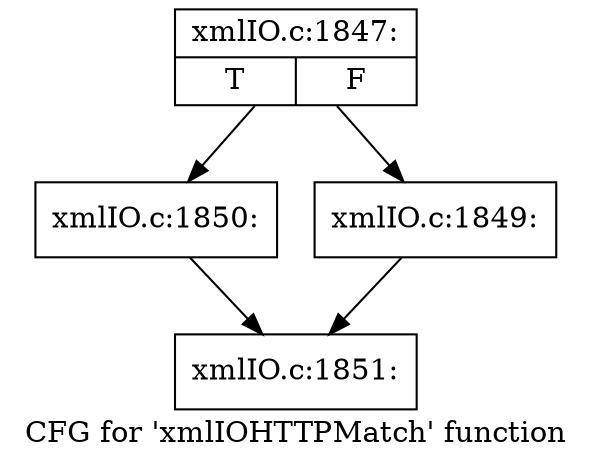 digraph "CFG for 'xmlIOHTTPMatch' function" {
	label="CFG for 'xmlIOHTTPMatch' function";

	Node0x524f100 [shape=record,label="{xmlIO.c:1847:|{<s0>T|<s1>F}}"];
	Node0x524f100 -> Node0x524f340;
	Node0x524f100 -> Node0x524f2f0;
	Node0x524f2f0 [shape=record,label="{xmlIO.c:1849:}"];
	Node0x524f2f0 -> Node0x524f430;
	Node0x524f340 [shape=record,label="{xmlIO.c:1850:}"];
	Node0x524f340 -> Node0x524f430;
	Node0x524f430 [shape=record,label="{xmlIO.c:1851:}"];
}
